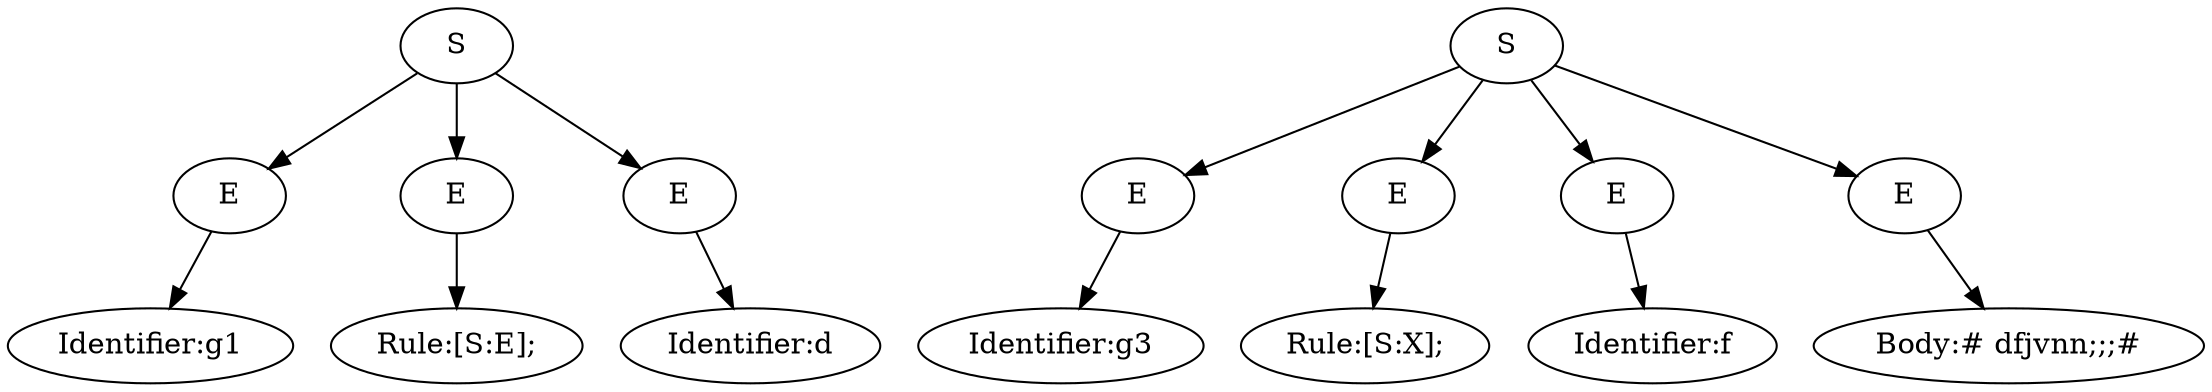 digraph G { ordering=out 
n0 [ label = "Identifier:g1"];
n1 [ label = "E"];
n1->n0;
n2 [ label = "Rule:[S:E];"];
n3 [ label = "E"];
n3->n2;
n4 [ label = "Identifier:d"];
n5 [ label = "E"];
n5->n4;
n6 [ label = "S"];
n6->n1;
n6->n3;
n6->n5;
n7 [ label = "Identifier:g3"];
n8 [ label = "E"];
n8->n7;
n9 [ label = "Rule:[S:X];"];
n10 [ label = "E"];
n10->n9;
n11 [ label = "Identifier:f"];
n12 [ label = "E"];
n12->n11;
n13 [ label = "Body:# dfjvnn;;;#"];
n14 [ label = "E"];
n14->n13;
n15 [ label = "S"];
n15->n8;
n15->n10;
n15->n12;
n15->n14;
}